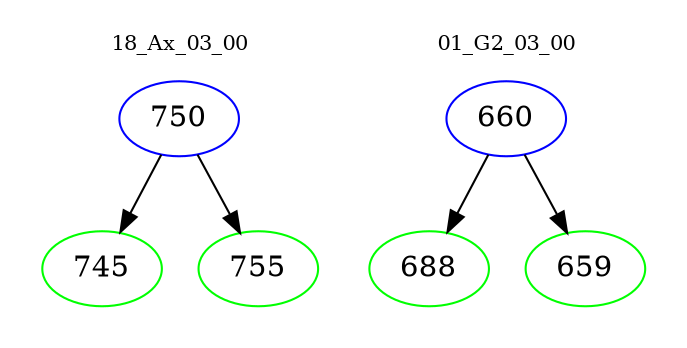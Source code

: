 digraph{
subgraph cluster_0 {
color = white
label = "18_Ax_03_00";
fontsize=10;
T0_750 [label="750", color="blue"]
T0_750 -> T0_745 [color="black"]
T0_745 [label="745", color="green"]
T0_750 -> T0_755 [color="black"]
T0_755 [label="755", color="green"]
}
subgraph cluster_1 {
color = white
label = "01_G2_03_00";
fontsize=10;
T1_660 [label="660", color="blue"]
T1_660 -> T1_688 [color="black"]
T1_688 [label="688", color="green"]
T1_660 -> T1_659 [color="black"]
T1_659 [label="659", color="green"]
}
}
